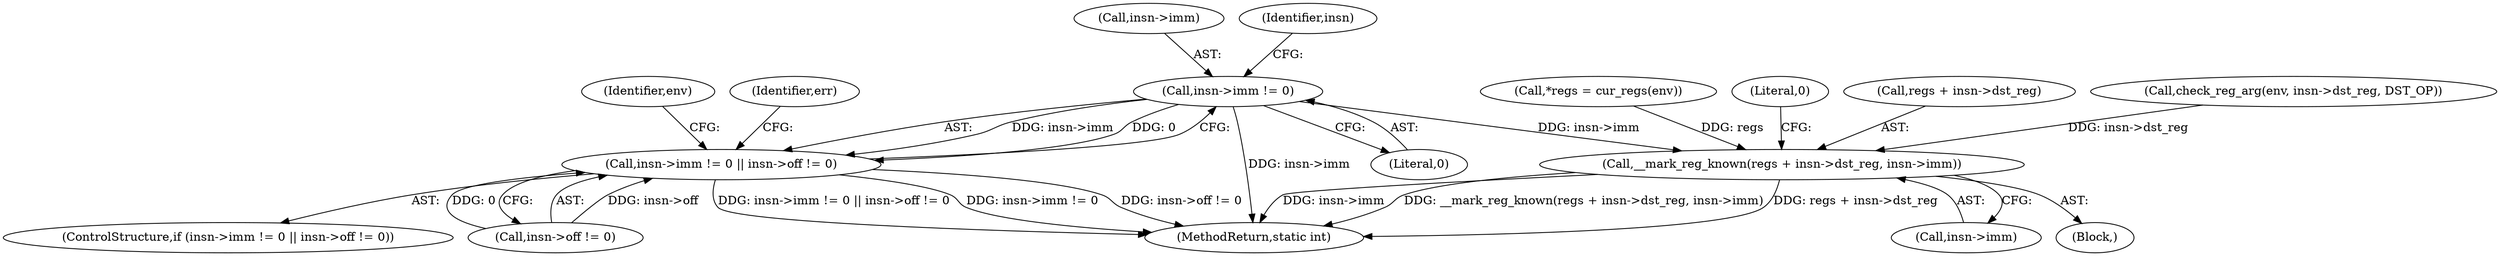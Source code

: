 digraph "0_linux_95a762e2c8c942780948091f8f2a4f32fce1ac6f@pointer" {
"1000277" [label="(Call,insn->imm != 0)"];
"1000276" [label="(Call,insn->imm != 0 || insn->off != 0)"];
"1000434" [label="(Call,__mark_reg_known(regs + insn->dst_reg, insn->imm))"];
"1000629" [label="(Literal,0)"];
"1000435" [label="(Call,regs + insn->dst_reg)"];
"1000329" [label="(Call,check_reg_arg(env, insn->dst_reg, DST_OP))"];
"1000281" [label="(Literal,0)"];
"1000277" [label="(Call,insn->imm != 0)"];
"1000630" [label="(MethodReturn,static int)"];
"1000117" [label="(Call,*regs = cur_regs(env))"];
"1000278" [label="(Call,insn->imm)"];
"1000276" [label="(Call,insn->imm != 0 || insn->off != 0)"];
"1000434" [label="(Call,__mark_reg_known(regs + insn->dst_reg, insn->imm))"];
"1000289" [label="(Identifier,env)"];
"1000440" [label="(Call,insn->imm)"];
"1000275" [label="(ControlStructure,if (insn->imm != 0 || insn->off != 0))"];
"1000282" [label="(Call,insn->off != 0)"];
"1000424" [label="(Block,)"];
"1000284" [label="(Identifier,insn)"];
"1000295" [label="(Identifier,err)"];
"1000277" -> "1000276"  [label="AST: "];
"1000277" -> "1000281"  [label="CFG: "];
"1000278" -> "1000277"  [label="AST: "];
"1000281" -> "1000277"  [label="AST: "];
"1000284" -> "1000277"  [label="CFG: "];
"1000276" -> "1000277"  [label="CFG: "];
"1000277" -> "1000630"  [label="DDG: insn->imm"];
"1000277" -> "1000276"  [label="DDG: insn->imm"];
"1000277" -> "1000276"  [label="DDG: 0"];
"1000277" -> "1000434"  [label="DDG: insn->imm"];
"1000276" -> "1000275"  [label="AST: "];
"1000276" -> "1000282"  [label="CFG: "];
"1000282" -> "1000276"  [label="AST: "];
"1000289" -> "1000276"  [label="CFG: "];
"1000295" -> "1000276"  [label="CFG: "];
"1000276" -> "1000630"  [label="DDG: insn->off != 0"];
"1000276" -> "1000630"  [label="DDG: insn->imm != 0 || insn->off != 0"];
"1000276" -> "1000630"  [label="DDG: insn->imm != 0"];
"1000282" -> "1000276"  [label="DDG: insn->off"];
"1000282" -> "1000276"  [label="DDG: 0"];
"1000434" -> "1000424"  [label="AST: "];
"1000434" -> "1000440"  [label="CFG: "];
"1000435" -> "1000434"  [label="AST: "];
"1000440" -> "1000434"  [label="AST: "];
"1000629" -> "1000434"  [label="CFG: "];
"1000434" -> "1000630"  [label="DDG: insn->imm"];
"1000434" -> "1000630"  [label="DDG: __mark_reg_known(regs + insn->dst_reg, insn->imm)"];
"1000434" -> "1000630"  [label="DDG: regs + insn->dst_reg"];
"1000117" -> "1000434"  [label="DDG: regs"];
"1000329" -> "1000434"  [label="DDG: insn->dst_reg"];
}
